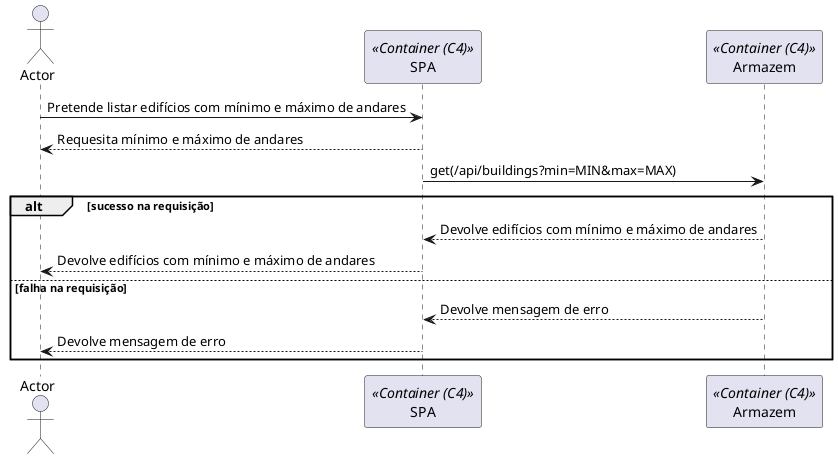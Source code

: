 @startuml

actor Actor as Actor
participant "SPA" as Container <<Container (C4)>>
participant "Armazem" as Armazem <<Container (C4)>>

Actor -> Container: Pretende listar edifícios com mínimo e máximo de andares
Container --> Actor: Requesita mínimo e máximo de andares

    Container -> Armazem: get(/api/buildings?min=MIN&max=MAX)

alt sucesso na requisição
    Armazem --> Container: Devolve edifícios com mínimo e máximo de andares
    Container --> Actor: Devolve edifícios com mínimo e máximo de andares
else falha na requisição
    Armazem --> Container: Devolve mensagem de erro
    Container --> Actor: Devolve mensagem de erro
end

@enduml
